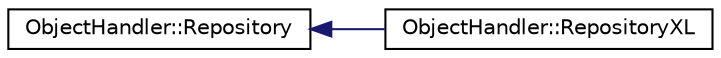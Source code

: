 digraph "Graphical Class Hierarchy"
{
  edge [fontname="Helvetica",fontsize="10",labelfontname="Helvetica",labelfontsize="10"];
  node [fontname="Helvetica",fontsize="10",shape=record];
  rankdir="LR";
  Node0 [label="ObjectHandler::Repository",height=0.2,width=0.4,color="black", fillcolor="white", style="filled",URL="$class_object_handler_1_1_repository.html",tooltip="Maintain a store of Objects. "];
  Node0 -> Node1 [dir="back",color="midnightblue",fontsize="10",style="solid",fontname="Helvetica"];
  Node1 [label="ObjectHandler::RepositoryXL",height=0.2,width=0.4,color="black", fillcolor="white", style="filled",URL="$class_object_handler_1_1_repository_x_l.html",tooltip="Excel-specific enhancements to the Repository class. "];
}
